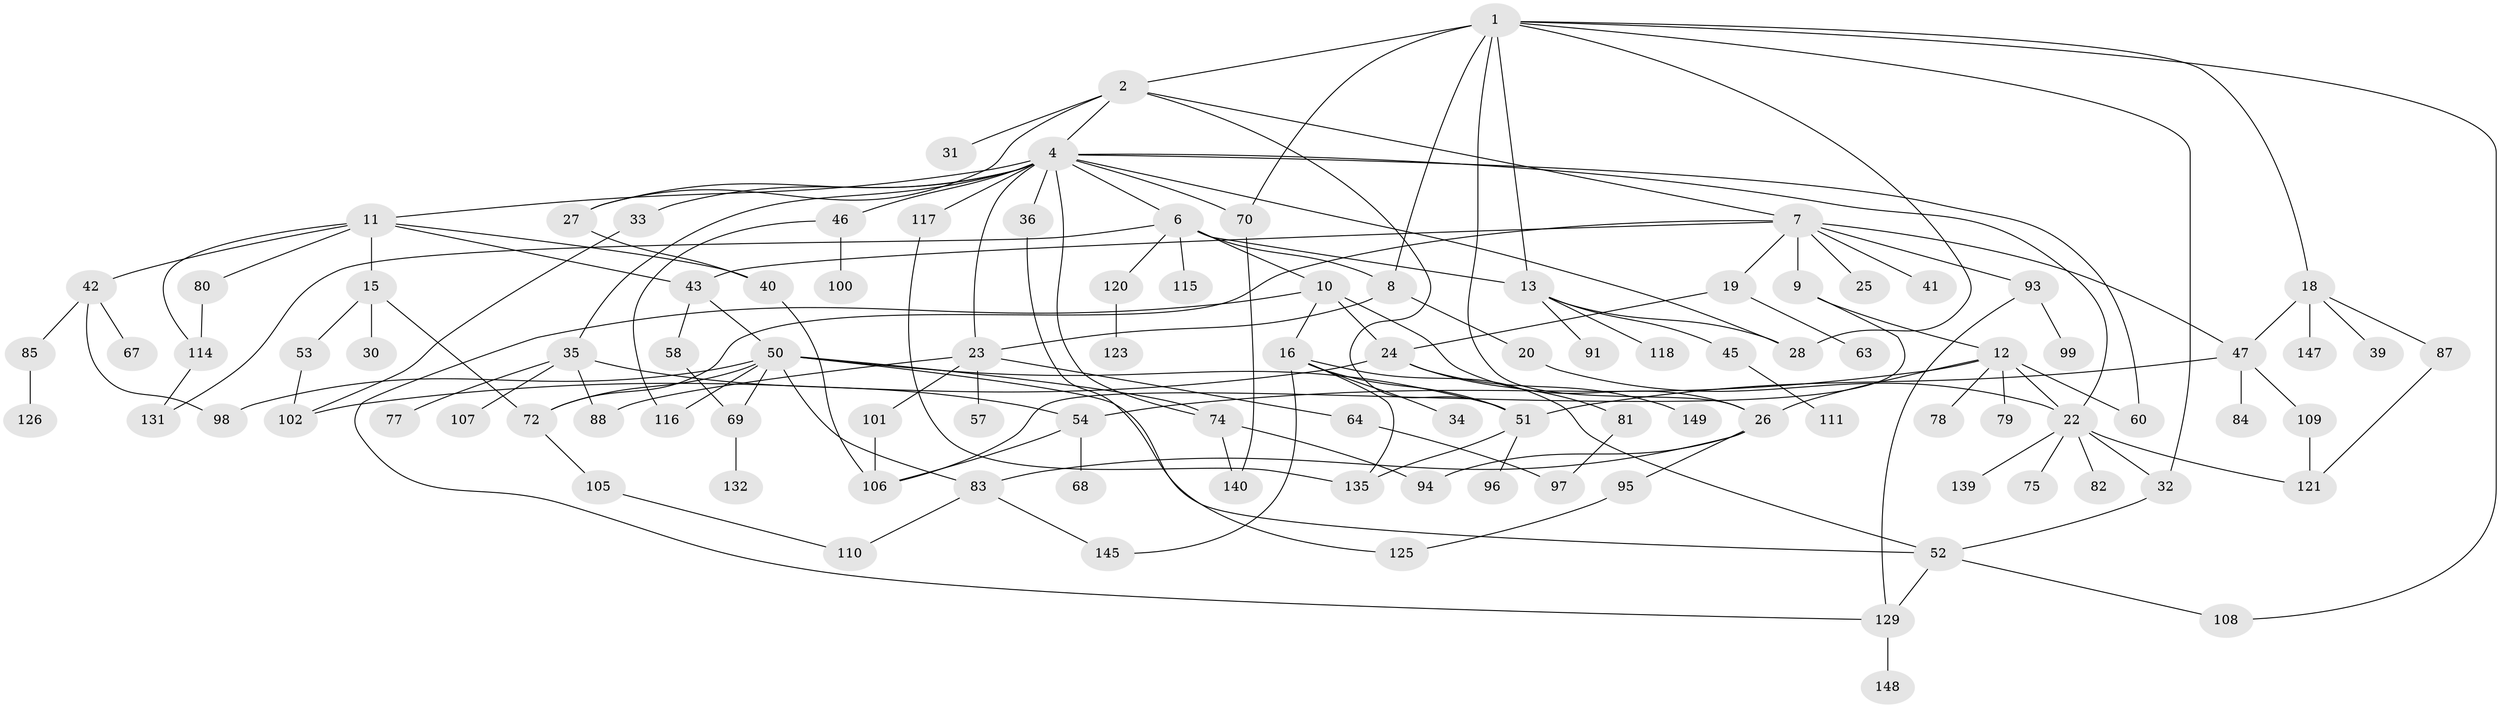 // Generated by graph-tools (version 1.1) at 2025/51/02/27/25 19:51:40]
// undirected, 104 vertices, 154 edges
graph export_dot {
graph [start="1"]
  node [color=gray90,style=filled];
  1 [super="+3"];
  2 [super="+92"];
  4 [super="+5"];
  6 [super="+21"];
  7 [super="+17"];
  8 [super="+55"];
  9 [super="+138"];
  10 [super="+14"];
  11 [super="+37"];
  12 [super="+66"];
  13 [super="+38"];
  15 [super="+136"];
  16 [super="+133"];
  18 [super="+29"];
  19;
  20;
  22 [super="+119"];
  23 [super="+56"];
  24 [super="+65"];
  25 [super="+61"];
  26 [super="+48"];
  27 [super="+103"];
  28;
  30 [super="+122"];
  31 [super="+44"];
  32;
  33;
  34;
  35 [super="+144"];
  36 [super="+146"];
  39;
  40;
  41;
  42 [super="+59"];
  43 [super="+49"];
  45 [super="+130"];
  46 [super="+71"];
  47 [super="+112"];
  50 [super="+89"];
  51 [super="+90"];
  52 [super="+141"];
  53;
  54 [super="+62"];
  57 [super="+73"];
  58;
  60;
  63;
  64;
  67;
  68 [super="+86"];
  69;
  70 [super="+76"];
  72;
  74 [super="+127"];
  75;
  77;
  78;
  79;
  80;
  81;
  82;
  83 [super="+137"];
  84;
  85;
  87 [super="+124"];
  88;
  91;
  93 [super="+143"];
  94;
  95 [super="+104"];
  96;
  97 [super="+142"];
  98;
  99;
  100;
  101;
  102;
  105;
  106 [super="+113"];
  107;
  108;
  109;
  110;
  111;
  114 [super="+128"];
  115;
  116;
  117;
  118;
  120;
  121;
  123;
  125;
  126;
  129 [super="+134"];
  131;
  132;
  135;
  139;
  140;
  145;
  147;
  148;
  149;
  1 -- 2;
  1 -- 8 [weight=2];
  1 -- 70;
  1 -- 13;
  1 -- 32;
  1 -- 18;
  1 -- 26;
  1 -- 108;
  1 -- 28;
  2 -- 4;
  2 -- 7;
  2 -- 31;
  2 -- 51;
  2 -- 27;
  4 -- 6;
  4 -- 11;
  4 -- 33;
  4 -- 35;
  4 -- 60;
  4 -- 74;
  4 -- 28;
  4 -- 70;
  4 -- 36;
  4 -- 117;
  4 -- 22;
  4 -- 27;
  4 -- 46;
  4 -- 23;
  6 -- 10;
  6 -- 13;
  6 -- 115;
  6 -- 120;
  6 -- 8;
  6 -- 131;
  7 -- 9;
  7 -- 19;
  7 -- 41;
  7 -- 72;
  7 -- 43;
  7 -- 25;
  7 -- 93;
  7 -- 47;
  8 -- 20;
  8 -- 23;
  9 -- 12;
  9 -- 106;
  10 -- 16;
  10 -- 24;
  10 -- 129;
  10 -- 26;
  11 -- 15;
  11 -- 80;
  11 -- 114;
  11 -- 40;
  11 -- 43;
  11 -- 42;
  12 -- 60;
  12 -- 54;
  12 -- 22;
  12 -- 26;
  12 -- 78;
  12 -- 79;
  13 -- 91;
  13 -- 118;
  13 -- 45;
  13 -- 28;
  15 -- 30;
  15 -- 53;
  15 -- 72;
  16 -- 34;
  16 -- 52;
  16 -- 145;
  16 -- 51;
  16 -- 135;
  18 -- 39;
  18 -- 47;
  18 -- 87;
  18 -- 147;
  19 -- 63;
  19 -- 24;
  20 -- 22;
  22 -- 32;
  22 -- 75;
  22 -- 82;
  22 -- 139;
  22 -- 121;
  23 -- 64;
  23 -- 101;
  23 -- 88;
  23 -- 57;
  24 -- 81;
  24 -- 149;
  24 -- 102;
  26 -- 83;
  26 -- 94;
  26 -- 95;
  27 -- 40;
  32 -- 52;
  33 -- 102;
  35 -- 54;
  35 -- 77;
  35 -- 88;
  35 -- 107;
  36 -- 125;
  40 -- 106 [weight=2];
  42 -- 67;
  42 -- 85;
  42 -- 98;
  43 -- 50;
  43 -- 58;
  45 -- 111;
  46 -- 116;
  46 -- 100;
  47 -- 84;
  47 -- 109;
  47 -- 51;
  50 -- 83;
  50 -- 51;
  50 -- 69;
  50 -- 98;
  50 -- 116;
  50 -- 72;
  50 -- 74;
  50 -- 52;
  51 -- 96;
  51 -- 135;
  52 -- 108;
  52 -- 129;
  53 -- 102;
  54 -- 106;
  54 -- 68;
  58 -- 69;
  64 -- 97;
  69 -- 132;
  70 -- 140;
  72 -- 105;
  74 -- 140;
  74 -- 94;
  80 -- 114;
  81 -- 97;
  83 -- 145;
  83 -- 110;
  85 -- 126;
  87 -- 121;
  93 -- 99;
  93 -- 129;
  95 -- 125;
  101 -- 106;
  105 -- 110;
  109 -- 121;
  114 -- 131;
  117 -- 135;
  120 -- 123;
  129 -- 148;
}
